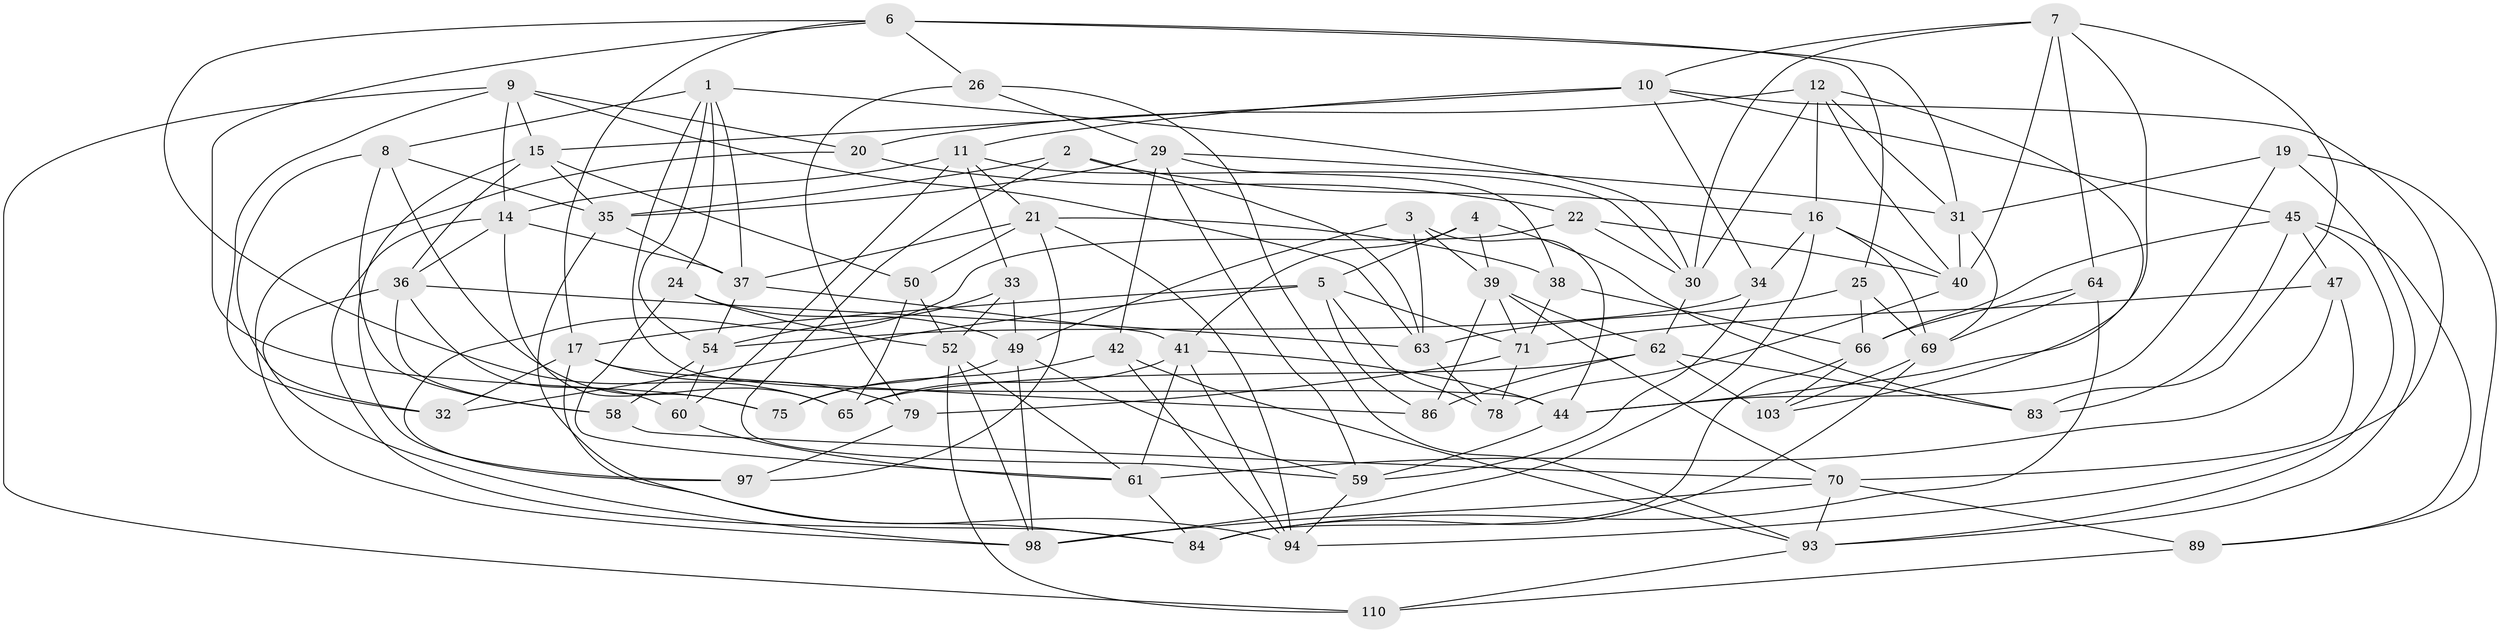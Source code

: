 // original degree distribution, {4: 1.0}
// Generated by graph-tools (version 1.1) at 2025/42/03/06/25 10:42:22]
// undirected, 69 vertices, 178 edges
graph export_dot {
graph [start="1"]
  node [color=gray90,style=filled];
  1 [super="+43"];
  2;
  3;
  4;
  5 [super="+13"];
  6 [super="+68"];
  7 [super="+72"];
  8 [super="+56"];
  9 [super="+55"];
  10 [super="+28"];
  11 [super="+18"];
  12 [super="+73"];
  14 [super="+57"];
  15 [super="+46"];
  16 [super="+23"];
  17 [super="+76"];
  19;
  20;
  21 [super="+27"];
  22;
  24;
  25;
  26;
  29 [super="+92"];
  30 [super="+74"];
  31 [super="+48"];
  32;
  33;
  34;
  35 [super="+85"];
  36 [super="+87"];
  37 [super="+105"];
  38;
  39 [super="+51"];
  40 [super="+108"];
  41 [super="+99"];
  42;
  44 [super="+90"];
  45 [super="+77"];
  47;
  49 [super="+107"];
  50;
  52 [super="+53"];
  54 [super="+80"];
  58;
  59 [super="+81"];
  60;
  61 [super="+67"];
  62 [super="+82"];
  63 [super="+91"];
  64;
  65 [super="+102"];
  66 [super="+106"];
  69 [super="+88"];
  70 [super="+95"];
  71 [super="+100"];
  75;
  78;
  79;
  83;
  84 [super="+96"];
  86;
  89;
  93 [super="+109"];
  94 [super="+101"];
  97;
  98 [super="+104"];
  103;
  110;
  1 -- 54;
  1 -- 24;
  1 -- 44;
  1 -- 30;
  1 -- 37;
  1 -- 8;
  2 -- 59;
  2 -- 35;
  2 -- 63;
  2 -- 16;
  3 -- 63;
  3 -- 44;
  3 -- 49;
  3 -- 39;
  4 -- 5;
  4 -- 83;
  4 -- 41;
  4 -- 39;
  5 -- 78;
  5 -- 71;
  5 -- 32;
  5 -- 17;
  5 -- 86;
  6 -- 25;
  6 -- 26;
  6 -- 75;
  6 -- 65;
  6 -- 17;
  6 -- 31;
  7 -- 64;
  7 -- 10;
  7 -- 83;
  7 -- 30;
  7 -- 40;
  7 -- 44;
  8 -- 58;
  8 -- 32;
  8 -- 65 [weight=2];
  8 -- 35;
  9 -- 32;
  9 -- 20;
  9 -- 63;
  9 -- 110;
  9 -- 15;
  9 -- 14;
  10 -- 94;
  10 -- 34;
  10 -- 11;
  10 -- 45;
  10 -- 15;
  11 -- 33;
  11 -- 14;
  11 -- 60;
  11 -- 21;
  11 -- 30;
  12 -- 30;
  12 -- 40;
  12 -- 103;
  12 -- 20;
  12 -- 31;
  12 -- 16;
  14 -- 37;
  14 -- 75;
  14 -- 84;
  14 -- 36;
  15 -- 35;
  15 -- 97;
  15 -- 50;
  15 -- 36;
  16 -- 34;
  16 -- 69;
  16 -- 40;
  16 -- 98;
  17 -- 32;
  17 -- 79;
  17 -- 86;
  17 -- 84;
  19 -- 89;
  19 -- 93;
  19 -- 31;
  19 -- 44;
  20 -- 22;
  20 -- 98;
  21 -- 38;
  21 -- 94;
  21 -- 97;
  21 -- 50;
  21 -- 37;
  22 -- 40;
  22 -- 97;
  22 -- 30;
  24 -- 49;
  24 -- 61;
  24 -- 52;
  25 -- 69;
  25 -- 63;
  25 -- 66;
  26 -- 93;
  26 -- 79;
  26 -- 29;
  29 -- 59;
  29 -- 42;
  29 -- 35;
  29 -- 38;
  29 -- 31;
  30 -- 62;
  31 -- 40;
  31 -- 69;
  33 -- 52;
  33 -- 49;
  33 -- 54;
  34 -- 59;
  34 -- 54;
  35 -- 37;
  35 -- 94;
  36 -- 60;
  36 -- 58;
  36 -- 63;
  36 -- 98;
  37 -- 41;
  37 -- 54;
  38 -- 71;
  38 -- 66;
  39 -- 71;
  39 -- 86;
  39 -- 62;
  39 -- 70;
  40 -- 78;
  41 -- 65;
  41 -- 61;
  41 -- 94;
  41 -- 44;
  42 -- 75;
  42 -- 93;
  42 -- 94;
  44 -- 59;
  45 -- 47;
  45 -- 66;
  45 -- 89;
  45 -- 83;
  45 -- 93;
  47 -- 61;
  47 -- 70;
  47 -- 71;
  49 -- 75;
  49 -- 98;
  49 -- 59;
  50 -- 65;
  50 -- 52;
  52 -- 110;
  52 -- 98;
  52 -- 61;
  54 -- 58;
  54 -- 60;
  58 -- 70;
  59 -- 94;
  60 -- 61;
  61 -- 84;
  62 -- 83;
  62 -- 86;
  62 -- 65;
  62 -- 103;
  63 -- 78;
  64 -- 69;
  64 -- 66;
  64 -- 84;
  66 -- 103;
  66 -- 84;
  69 -- 103;
  69 -- 84;
  70 -- 98;
  70 -- 89;
  70 -- 93;
  71 -- 78;
  71 -- 79;
  79 -- 97;
  89 -- 110;
  93 -- 110;
}
